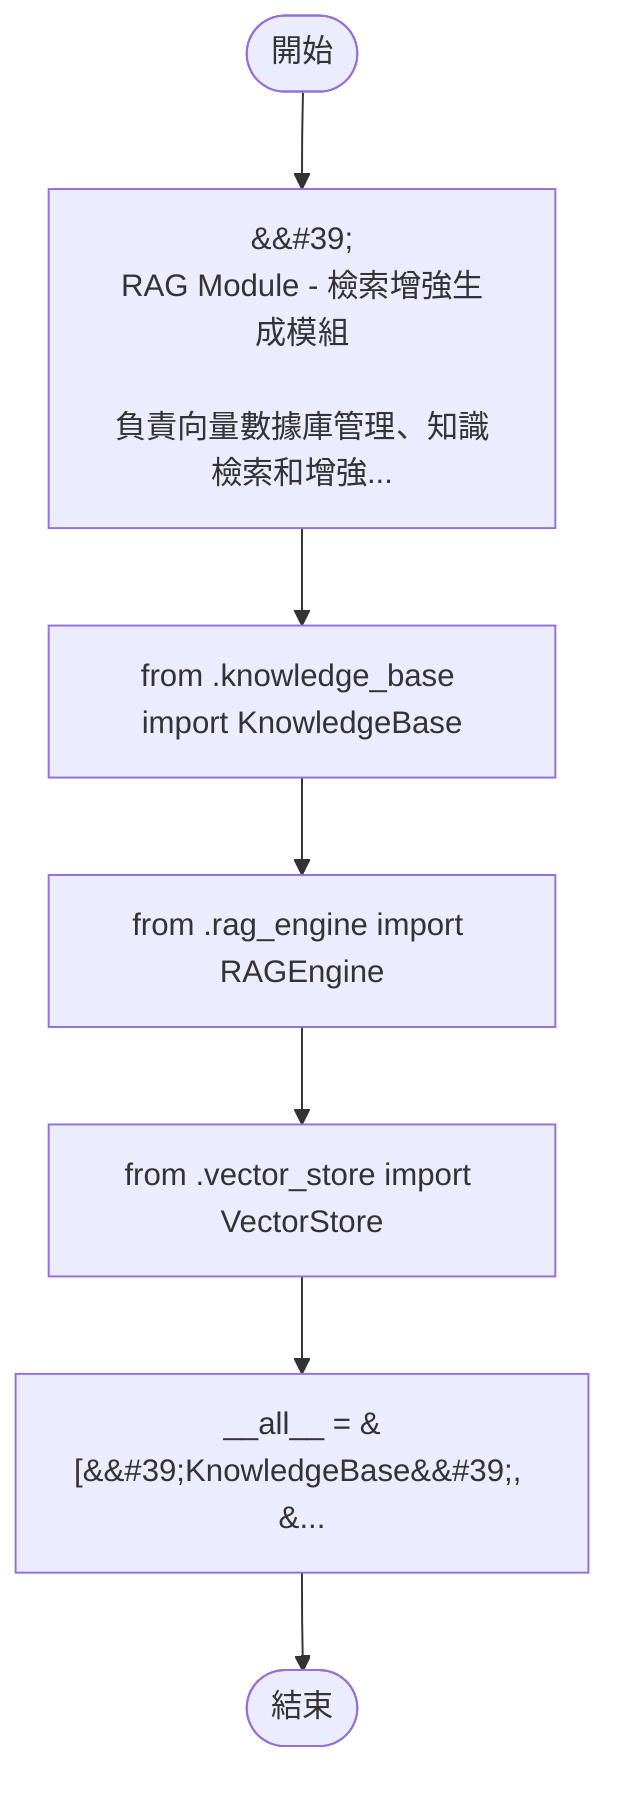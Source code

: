 flowchart TB
    n1([開始])
    n2([結束])
    n3[&amp;&#35;39;\nRAG Module - 檢索增強生成模組\n\n負責向量數據庫管理、知識檢索和增強...]
    n4[from .knowledge_base import KnowledgeBase]
    n5[from .rag_engine import RAGEngine]
    n6[from .vector_store import VectorStore]
    n7[__all__ = &#91;&amp;&#35;39;KnowledgeBase&amp;&#35;39;, &...]
    n1 --> n3
    n3 --> n4
    n4 --> n5
    n5 --> n6
    n6 --> n7
    n7 --> n2